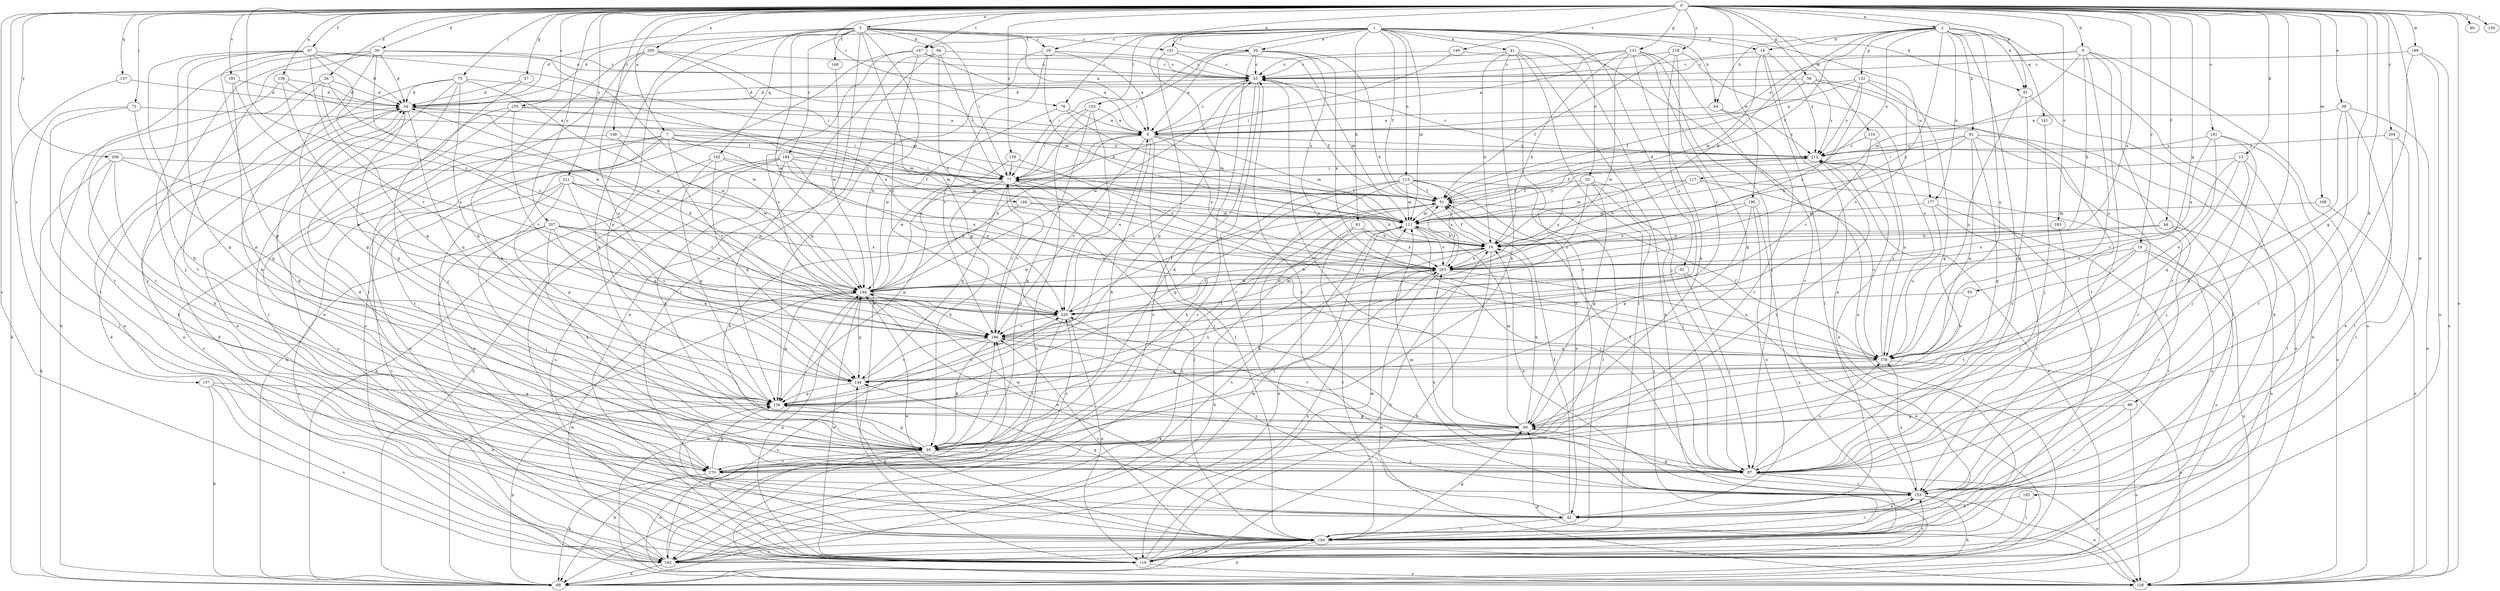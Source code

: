 strict digraph  {
0;
1;
2;
3;
7;
8;
9;
13;
14;
16;
19;
20;
25;
26;
30;
32;
33;
34;
38;
39;
41;
42;
44;
47;
51;
55;
56;
57;
60;
61;
64;
69;
73;
75;
76;
77;
80;
87;
89;
91;
92;
94;
95;
103;
104;
108;
110;
111;
113;
117;
119;
128;
131;
132;
136;
137;
138;
141;
143;
144;
148;
149;
150;
151;
153;
155;
157;
159;
161;
162;
167;
168;
169;
170;
177;
178;
181;
183;
184;
186;
189;
190;
193;
194;
200;
203;
204;
206;
207;
211;
212;
218;
220;
0 -> 2  [label=a];
0 -> 3  [label=a];
0 -> 7  [label=a];
0 -> 9  [label=b];
0 -> 13  [label=b];
0 -> 19  [label=c];
0 -> 26  [label=d];
0 -> 30  [label=d];
0 -> 38  [label=e];
0 -> 39  [label=e];
0 -> 44  [label=f];
0 -> 47  [label=f];
0 -> 55  [label=g];
0 -> 56  [label=g];
0 -> 57  [label=g];
0 -> 60  [label=g];
0 -> 73  [label=i];
0 -> 75  [label=i];
0 -> 76  [label=i];
0 -> 80  [label=j];
0 -> 87  [label=j];
0 -> 89  [label=k];
0 -> 91  [label=k];
0 -> 108  [label=m];
0 -> 110  [label=m];
0 -> 128  [label=o];
0 -> 131  [label=p];
0 -> 137  [label=q];
0 -> 138  [label=q];
0 -> 148  [label=r];
0 -> 149  [label=r];
0 -> 150  [label=r];
0 -> 155  [label=s];
0 -> 157  [label=s];
0 -> 159  [label=s];
0 -> 161  [label=s];
0 -> 162  [label=s];
0 -> 167  [label=t];
0 -> 181  [label=v];
0 -> 183  [label=v];
0 -> 189  [label=w];
0 -> 190  [label=w];
0 -> 193  [label=w];
0 -> 200  [label=x];
0 -> 203  [label=x];
0 -> 204  [label=y];
0 -> 206  [label=y];
0 -> 207  [label=y];
0 -> 211  [label=y];
0 -> 218  [label=z];
0 -> 220  [label=z];
1 -> 14  [label=b];
1 -> 20  [label=c];
1 -> 32  [label=d];
1 -> 33  [label=d];
1 -> 34  [label=d];
1 -> 39  [label=e];
1 -> 41  [label=e];
1 -> 51  [label=f];
1 -> 61  [label=h];
1 -> 64  [label=h];
1 -> 76  [label=i];
1 -> 77  [label=i];
1 -> 91  [label=k];
1 -> 103  [label=l];
1 -> 111  [label=m];
1 -> 113  [label=n];
1 -> 128  [label=o];
1 -> 151  [label=r];
1 -> 167  [label=t];
1 -> 177  [label=u];
2 -> 14  [label=b];
2 -> 16  [label=b];
2 -> 51  [label=f];
2 -> 64  [label=h];
2 -> 69  [label=h];
2 -> 87  [label=j];
2 -> 91  [label=k];
2 -> 92  [label=k];
2 -> 117  [label=n];
2 -> 132  [label=p];
2 -> 141  [label=q];
2 -> 177  [label=u];
2 -> 178  [label=u];
2 -> 203  [label=x];
3 -> 8  [label=a];
3 -> 20  [label=c];
3 -> 34  [label=d];
3 -> 60  [label=g];
3 -> 77  [label=i];
3 -> 94  [label=k];
3 -> 95  [label=k];
3 -> 104  [label=l];
3 -> 119  [label=n];
3 -> 136  [label=p];
3 -> 143  [label=q];
3 -> 151  [label=r];
3 -> 168  [label=t];
3 -> 184  [label=v];
3 -> 194  [label=w];
7 -> 16  [label=b];
7 -> 69  [label=h];
7 -> 111  [label=m];
7 -> 119  [label=n];
7 -> 162  [label=s];
7 -> 169  [label=t];
7 -> 170  [label=t];
7 -> 186  [label=v];
7 -> 212  [label=y];
8 -> 25  [label=c];
8 -> 95  [label=k];
8 -> 104  [label=l];
8 -> 111  [label=m];
8 -> 186  [label=v];
8 -> 194  [label=w];
8 -> 203  [label=x];
8 -> 212  [label=y];
9 -> 8  [label=a];
9 -> 16  [label=b];
9 -> 25  [label=c];
9 -> 87  [label=j];
9 -> 111  [label=m];
9 -> 128  [label=o];
9 -> 153  [label=r];
9 -> 178  [label=u];
13 -> 77  [label=i];
13 -> 87  [label=j];
13 -> 104  [label=l];
13 -> 144  [label=q];
13 -> 186  [label=v];
14 -> 25  [label=c];
14 -> 42  [label=e];
14 -> 104  [label=l];
14 -> 111  [label=m];
14 -> 212  [label=y];
16 -> 51  [label=f];
16 -> 69  [label=h];
16 -> 95  [label=k];
16 -> 194  [label=w];
16 -> 203  [label=x];
19 -> 128  [label=o];
19 -> 162  [label=s];
19 -> 170  [label=t];
19 -> 178  [label=u];
19 -> 203  [label=x];
20 -> 8  [label=a];
20 -> 16  [label=b];
20 -> 25  [label=c];
20 -> 136  [label=p];
20 -> 186  [label=v];
25 -> 34  [label=d];
25 -> 51  [label=f];
25 -> 95  [label=k];
25 -> 153  [label=r];
25 -> 194  [label=w];
26 -> 34  [label=d];
26 -> 119  [label=n];
26 -> 144  [label=q];
26 -> 170  [label=t];
26 -> 194  [label=w];
30 -> 25  [label=c];
30 -> 34  [label=d];
30 -> 60  [label=g];
30 -> 69  [label=h];
30 -> 153  [label=r];
30 -> 170  [label=t];
30 -> 194  [label=w];
30 -> 220  [label=z];
32 -> 87  [label=j];
32 -> 119  [label=n];
32 -> 194  [label=w];
32 -> 220  [label=z];
33 -> 51  [label=f];
33 -> 60  [label=g];
33 -> 87  [label=j];
33 -> 162  [label=s];
33 -> 203  [label=x];
33 -> 220  [label=z];
34 -> 8  [label=a];
34 -> 77  [label=i];
34 -> 119  [label=n];
34 -> 136  [label=p];
34 -> 144  [label=q];
38 -> 8  [label=a];
38 -> 95  [label=k];
38 -> 104  [label=l];
38 -> 128  [label=o];
38 -> 153  [label=r];
39 -> 8  [label=a];
39 -> 16  [label=b];
39 -> 25  [label=c];
39 -> 77  [label=i];
39 -> 162  [label=s];
39 -> 178  [label=u];
39 -> 203  [label=x];
41 -> 16  [label=b];
41 -> 25  [label=c];
41 -> 87  [label=j];
41 -> 95  [label=k];
41 -> 104  [label=l];
41 -> 119  [label=n];
41 -> 170  [label=t];
42 -> 51  [label=f];
42 -> 104  [label=l];
42 -> 144  [label=q];
42 -> 220  [label=z];
44 -> 16  [label=b];
44 -> 119  [label=n];
44 -> 153  [label=r];
44 -> 203  [label=x];
47 -> 25  [label=c];
47 -> 34  [label=d];
47 -> 60  [label=g];
47 -> 87  [label=j];
47 -> 95  [label=k];
47 -> 111  [label=m];
47 -> 136  [label=p];
47 -> 186  [label=v];
47 -> 194  [label=w];
51 -> 111  [label=m];
51 -> 162  [label=s];
55 -> 178  [label=u];
55 -> 220  [label=z];
56 -> 34  [label=d];
56 -> 51  [label=f];
56 -> 104  [label=l];
56 -> 153  [label=r];
56 -> 212  [label=y];
57 -> 34  [label=d];
57 -> 87  [label=j];
60 -> 16  [label=b];
60 -> 25  [label=c];
60 -> 95  [label=k];
60 -> 111  [label=m];
60 -> 186  [label=v];
61 -> 16  [label=b];
61 -> 69  [label=h];
61 -> 104  [label=l];
61 -> 203  [label=x];
64 -> 8  [label=a];
64 -> 170  [label=t];
64 -> 212  [label=y];
73 -> 8  [label=a];
73 -> 104  [label=l];
73 -> 136  [label=p];
73 -> 170  [label=t];
75 -> 34  [label=d];
75 -> 95  [label=k];
75 -> 104  [label=l];
75 -> 119  [label=n];
75 -> 144  [label=q];
75 -> 194  [label=w];
75 -> 203  [label=x];
76 -> 8  [label=a];
76 -> 111  [label=m];
76 -> 194  [label=w];
77 -> 51  [label=f];
77 -> 87  [label=j];
77 -> 95  [label=k];
77 -> 104  [label=l];
77 -> 136  [label=p];
77 -> 144  [label=q];
77 -> 186  [label=v];
87 -> 34  [label=d];
87 -> 51  [label=f];
87 -> 128  [label=o];
87 -> 153  [label=r];
87 -> 178  [label=u];
87 -> 194  [label=w];
89 -> 60  [label=g];
89 -> 128  [label=o];
89 -> 153  [label=r];
91 -> 60  [label=g];
91 -> 69  [label=h];
91 -> 178  [label=u];
92 -> 16  [label=b];
92 -> 60  [label=g];
92 -> 77  [label=i];
92 -> 119  [label=n];
92 -> 144  [label=q];
92 -> 153  [label=r];
92 -> 212  [label=y];
94 -> 25  [label=c];
94 -> 77  [label=i];
94 -> 119  [label=n];
94 -> 136  [label=p];
94 -> 203  [label=x];
95 -> 34  [label=d];
95 -> 69  [label=h];
95 -> 87  [label=j];
95 -> 128  [label=o];
95 -> 136  [label=p];
95 -> 170  [label=t];
95 -> 186  [label=v];
103 -> 8  [label=a];
103 -> 69  [label=h];
103 -> 77  [label=i];
103 -> 95  [label=k];
103 -> 220  [label=z];
104 -> 60  [label=g];
104 -> 69  [label=h];
104 -> 119  [label=n];
104 -> 144  [label=q];
104 -> 153  [label=r];
104 -> 162  [label=s];
104 -> 186  [label=v];
104 -> 194  [label=w];
104 -> 212  [label=y];
108 -> 111  [label=m];
108 -> 128  [label=o];
110 -> 178  [label=u];
110 -> 212  [label=y];
110 -> 220  [label=z];
111 -> 16  [label=b];
111 -> 87  [label=j];
111 -> 119  [label=n];
111 -> 186  [label=v];
111 -> 203  [label=x];
111 -> 212  [label=y];
113 -> 42  [label=e];
113 -> 51  [label=f];
113 -> 95  [label=k];
113 -> 104  [label=l];
113 -> 111  [label=m];
113 -> 136  [label=p];
113 -> 162  [label=s];
113 -> 203  [label=x];
117 -> 16  [label=b];
117 -> 51  [label=f];
117 -> 111  [label=m];
117 -> 119  [label=n];
117 -> 178  [label=u];
119 -> 16  [label=b];
119 -> 34  [label=d];
119 -> 104  [label=l];
119 -> 111  [label=m];
119 -> 128  [label=o];
119 -> 136  [label=p];
119 -> 194  [label=w];
128 -> 60  [label=g];
128 -> 194  [label=w];
131 -> 8  [label=a];
131 -> 16  [label=b];
131 -> 25  [label=c];
131 -> 60  [label=g];
131 -> 87  [label=j];
131 -> 95  [label=k];
131 -> 119  [label=n];
131 -> 194  [label=w];
132 -> 8  [label=a];
132 -> 34  [label=d];
132 -> 60  [label=g];
132 -> 203  [label=x];
132 -> 212  [label=y];
132 -> 220  [label=z];
136 -> 51  [label=f];
136 -> 60  [label=g];
136 -> 69  [label=h];
136 -> 203  [label=x];
136 -> 220  [label=z];
137 -> 34  [label=d];
137 -> 69  [label=h];
138 -> 34  [label=d];
138 -> 51  [label=f];
138 -> 170  [label=t];
138 -> 186  [label=v];
141 -> 87  [label=j];
143 -> 69  [label=h];
143 -> 77  [label=i];
143 -> 111  [label=m];
143 -> 136  [label=p];
143 -> 144  [label=q];
144 -> 25  [label=c];
144 -> 136  [label=p];
144 -> 186  [label=v];
148 -> 162  [label=s];
148 -> 194  [label=w];
148 -> 212  [label=y];
149 -> 25  [label=c];
149 -> 77  [label=i];
149 -> 153  [label=r];
151 -> 25  [label=c];
151 -> 111  [label=m];
151 -> 136  [label=p];
153 -> 16  [label=b];
153 -> 25  [label=c];
153 -> 42  [label=e];
153 -> 60  [label=g];
153 -> 69  [label=h];
153 -> 111  [label=m];
153 -> 128  [label=o];
153 -> 178  [label=u];
153 -> 203  [label=x];
155 -> 8  [label=a];
155 -> 42  [label=e];
155 -> 111  [label=m];
155 -> 170  [label=t];
155 -> 186  [label=v];
157 -> 42  [label=e];
157 -> 69  [label=h];
157 -> 136  [label=p];
157 -> 162  [label=s];
159 -> 77  [label=i];
159 -> 194  [label=w];
159 -> 203  [label=x];
161 -> 87  [label=j];
161 -> 128  [label=o];
161 -> 178  [label=u];
161 -> 203  [label=x];
161 -> 212  [label=y];
162 -> 34  [label=d];
162 -> 69  [label=h];
162 -> 111  [label=m];
162 -> 153  [label=r];
162 -> 186  [label=v];
162 -> 194  [label=w];
162 -> 203  [label=x];
167 -> 8  [label=a];
167 -> 25  [label=c];
167 -> 104  [label=l];
167 -> 186  [label=v];
167 -> 220  [label=z];
168 -> 194  [label=w];
169 -> 16  [label=b];
169 -> 95  [label=k];
169 -> 111  [label=m];
170 -> 69  [label=h];
170 -> 136  [label=p];
170 -> 212  [label=y];
170 -> 220  [label=z];
177 -> 104  [label=l];
177 -> 111  [label=m];
177 -> 153  [label=r];
177 -> 178  [label=u];
178 -> 51  [label=f];
178 -> 77  [label=i];
178 -> 128  [label=o];
178 -> 144  [label=q];
178 -> 212  [label=y];
181 -> 34  [label=d];
181 -> 136  [label=p];
181 -> 220  [label=z];
183 -> 16  [label=b];
183 -> 87  [label=j];
184 -> 51  [label=f];
184 -> 69  [label=h];
184 -> 77  [label=i];
184 -> 95  [label=k];
184 -> 104  [label=l];
184 -> 119  [label=n];
184 -> 178  [label=u];
184 -> 220  [label=z];
186 -> 77  [label=i];
186 -> 95  [label=k];
186 -> 111  [label=m];
186 -> 162  [label=s];
186 -> 178  [label=u];
189 -> 25  [label=c];
189 -> 87  [label=j];
189 -> 119  [label=n];
189 -> 128  [label=o];
190 -> 42  [label=e];
190 -> 111  [label=m];
190 -> 136  [label=p];
190 -> 162  [label=s];
190 -> 203  [label=x];
193 -> 42  [label=e];
193 -> 104  [label=l];
194 -> 8  [label=a];
194 -> 16  [label=b];
194 -> 42  [label=e];
194 -> 69  [label=h];
194 -> 119  [label=n];
194 -> 136  [label=p];
194 -> 144  [label=q];
194 -> 220  [label=z];
200 -> 25  [label=c];
200 -> 77  [label=i];
200 -> 95  [label=k];
200 -> 111  [label=m];
200 -> 128  [label=o];
200 -> 178  [label=u];
203 -> 51  [label=f];
203 -> 128  [label=o];
203 -> 170  [label=t];
203 -> 178  [label=u];
203 -> 194  [label=w];
204 -> 42  [label=e];
204 -> 104  [label=l];
204 -> 212  [label=y];
206 -> 69  [label=h];
206 -> 77  [label=i];
206 -> 95  [label=k];
206 -> 170  [label=t];
206 -> 194  [label=w];
207 -> 16  [label=b];
207 -> 87  [label=j];
207 -> 95  [label=k];
207 -> 144  [label=q];
207 -> 162  [label=s];
207 -> 186  [label=v];
207 -> 194  [label=w];
207 -> 203  [label=x];
211 -> 42  [label=e];
211 -> 51  [label=f];
211 -> 136  [label=p];
211 -> 144  [label=q];
211 -> 162  [label=s];
211 -> 203  [label=x];
211 -> 220  [label=z];
212 -> 25  [label=c];
212 -> 42  [label=e];
212 -> 51  [label=f];
212 -> 69  [label=h];
212 -> 77  [label=i];
218 -> 25  [label=c];
218 -> 51  [label=f];
218 -> 178  [label=u];
218 -> 186  [label=v];
218 -> 220  [label=z];
220 -> 8  [label=a];
220 -> 34  [label=d];
220 -> 51  [label=f];
220 -> 119  [label=n];
220 -> 170  [label=t];
220 -> 186  [label=v];
}

